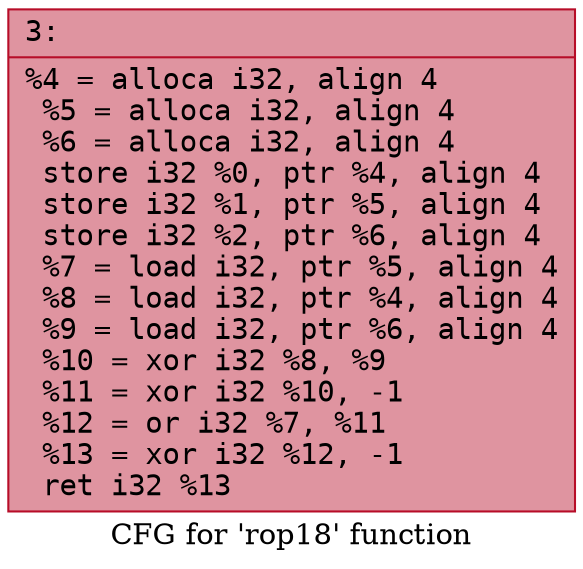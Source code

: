 digraph "CFG for 'rop18' function" {
	label="CFG for 'rop18' function";

	Node0x6000015c6440 [shape=record,color="#b70d28ff", style=filled, fillcolor="#b70d2870" fontname="Courier",label="{3:\l|  %4 = alloca i32, align 4\l  %5 = alloca i32, align 4\l  %6 = alloca i32, align 4\l  store i32 %0, ptr %4, align 4\l  store i32 %1, ptr %5, align 4\l  store i32 %2, ptr %6, align 4\l  %7 = load i32, ptr %5, align 4\l  %8 = load i32, ptr %4, align 4\l  %9 = load i32, ptr %6, align 4\l  %10 = xor i32 %8, %9\l  %11 = xor i32 %10, -1\l  %12 = or i32 %7, %11\l  %13 = xor i32 %12, -1\l  ret i32 %13\l}"];
}
